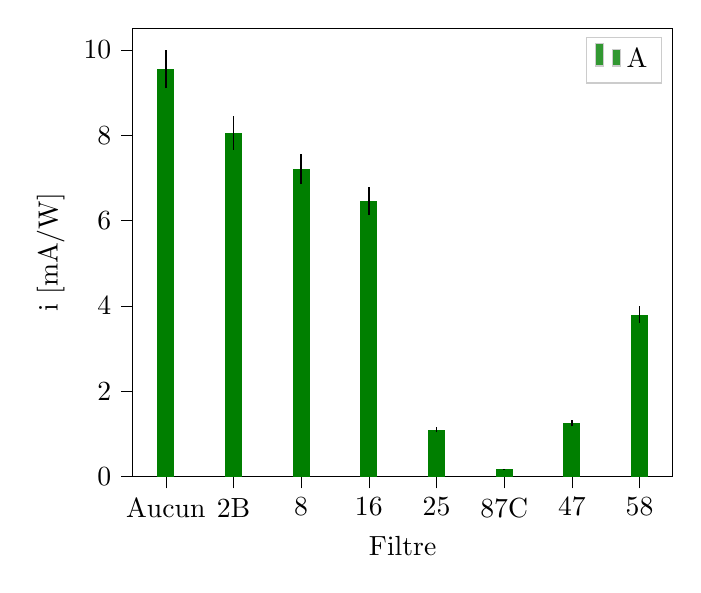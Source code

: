 % This file was created with tikzplotlib v0.10.1.
\begin{tikzpicture}

\definecolor{darkgray176}{RGB}{176,176,176}
\definecolor{green01270}{RGB}{0,127,0}
\definecolor{lightgray204}{RGB}{204,204,204}

\begin{axis}[
legend cell align={left},
legend style={fill opacity=0.8, draw opacity=1, text opacity=1, draw=lightgray204},
tick align=outside,
tick pos=left,
x grid style={darkgray176},
xlabel={Filtre},
xmin=-0.487, xmax=7.487,
xtick style={color=black},
xtick={0,1,2,3,4,5,6,7},
xticklabels={Aucun,2B,8,16,25,87C,47,58},
y grid style={darkgray176},
ylabel={i [mA/W]},
ymin=0, ymax=10.507,
ytick style={color=black}
]
\draw[draw=none,fill=green01270] (axis cs:-0.125,0) rectangle (axis cs:0.125,9.552);
\addlegendimage{ybar,ybar legend,draw=none,fill=green01270}
\addlegendentry{A}

\draw[draw=none,fill=green01270] (axis cs:0.875,0) rectangle (axis cs:1.125,8.057);
\draw[draw=none,fill=green01270] (axis cs:1.875,0) rectangle (axis cs:2.125,7.207);
\draw[draw=none,fill=green01270] (axis cs:2.875,0) rectangle (axis cs:3.125,6.458);
\draw[draw=none,fill=green01270] (axis cs:3.875,0) rectangle (axis cs:4.125,1.096);
\draw[draw=none,fill=green01270] (axis cs:4.875,0) rectangle (axis cs:5.125,0.17);
\draw[draw=none,fill=green01270] (axis cs:5.875,0) rectangle (axis cs:6.125,1.245);
\draw[draw=none,fill=green01270] (axis cs:6.875,0) rectangle (axis cs:7.125,3.797);
\path [draw=black, semithick]
(axis cs:0,9.097)
--(axis cs:0,10.006);

\path [draw=black, semithick]
(axis cs:1,7.66)
--(axis cs:1,8.454);

\path [draw=black, semithick]
(axis cs:2,6.851)
--(axis cs:2,7.563);

\path [draw=black, semithick]
(axis cs:3,6.137)
--(axis cs:3,6.778);

\path [draw=black, semithick]
(axis cs:4,1.037)
--(axis cs:4,1.156);

\path [draw=black, semithick]
(axis cs:5,0.156)
--(axis cs:5,0.184);

\path [draw=black, semithick]
(axis cs:6,1.173)
--(axis cs:6,1.316);

\path [draw=black, semithick]
(axis cs:7,3.594)
--(axis cs:7,4.001);

\end{axis}

\end{tikzpicture}
